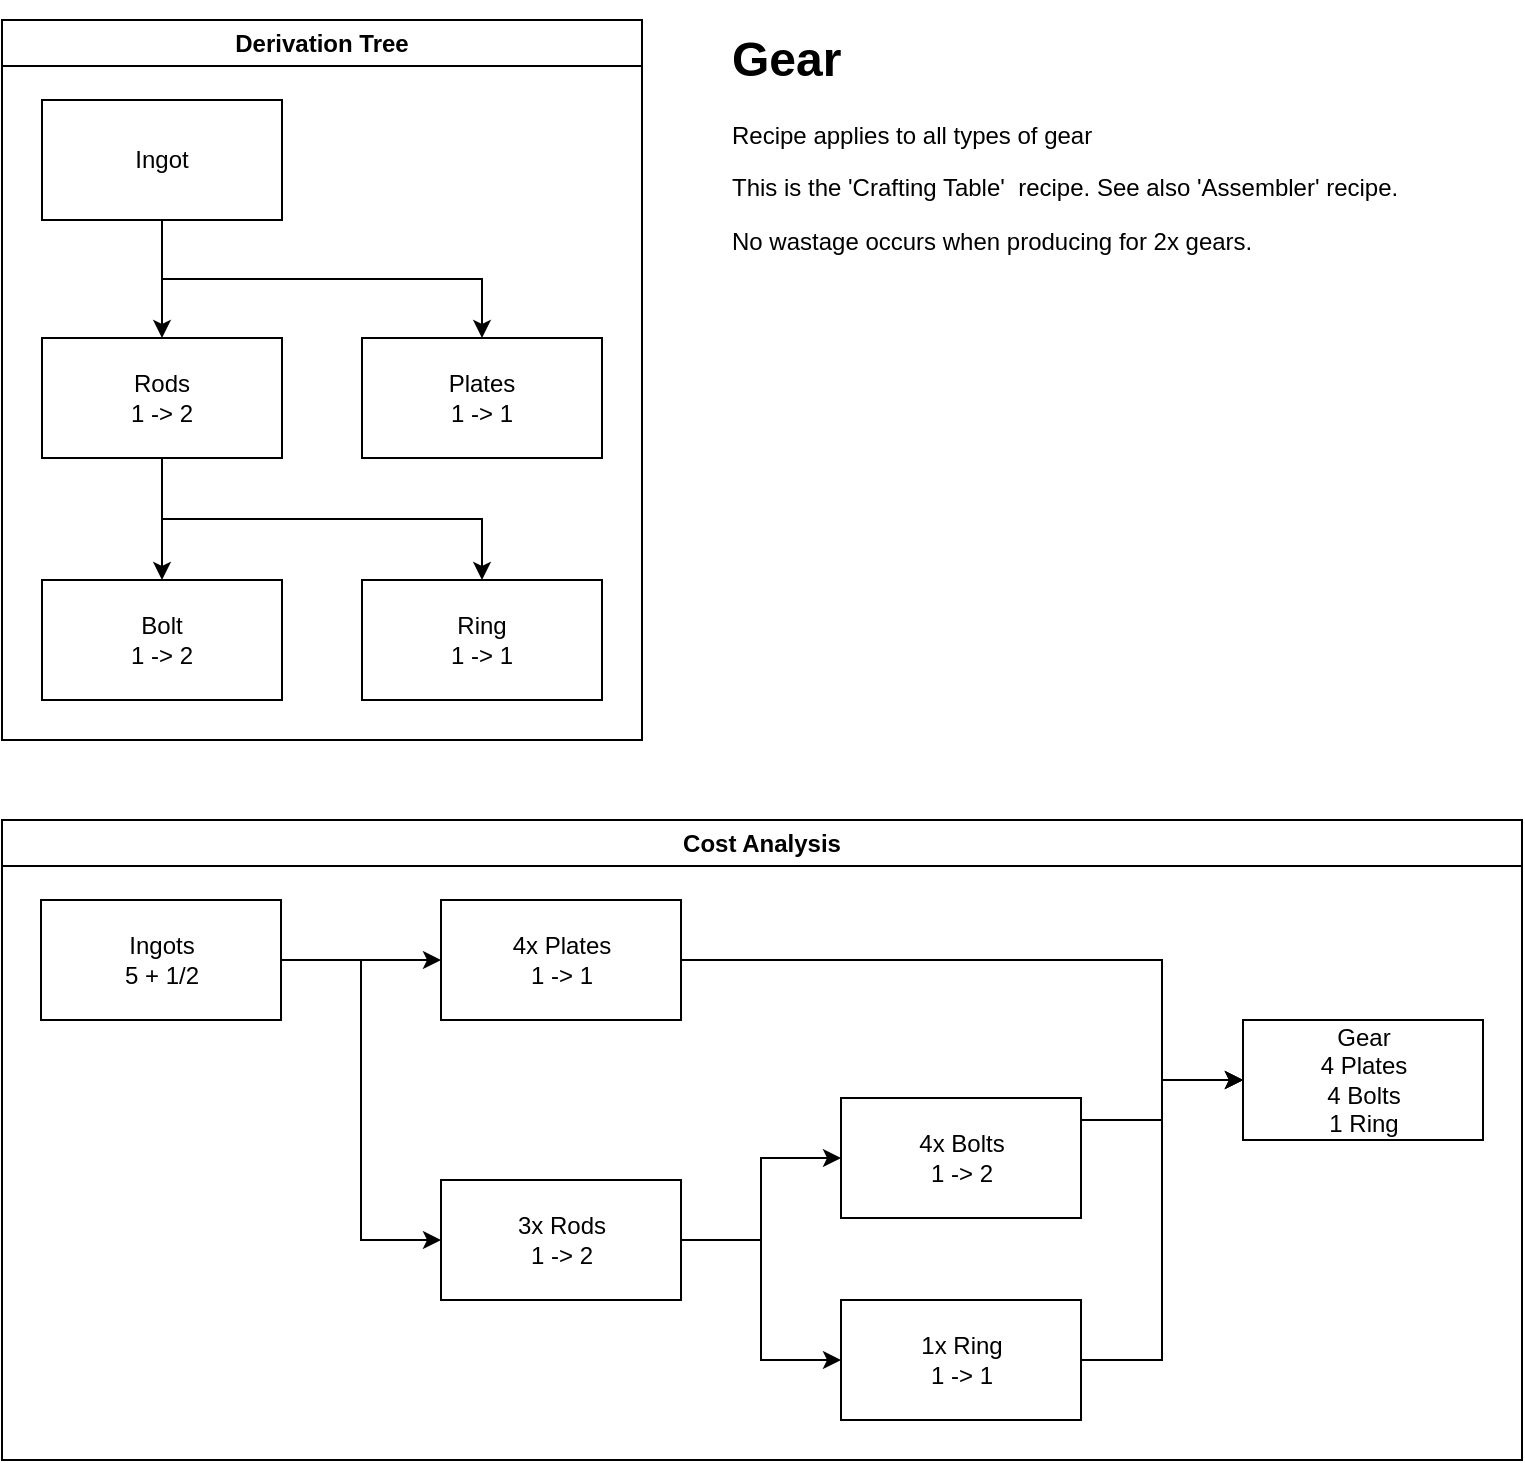 <mxfile version="21.7.2" type="github">
  <diagram name="Page-1" id="-UVIQ4PTBxCNPtDLkRe3">
    <mxGraphModel dx="1014" dy="686" grid="1" gridSize="10" guides="1" tooltips="1" connect="1" arrows="1" fold="1" page="1" pageScale="1" pageWidth="827" pageHeight="1169" math="0" shadow="0">
      <root>
        <mxCell id="0" />
        <mxCell id="1" parent="0" />
        <mxCell id="x_oB6qF-d_X3gyFjePWf-25" value="Derivation Tree" style="swimlane;whiteSpace=wrap;html=1;" vertex="1" parent="1">
          <mxGeometry x="40" y="40" width="320" height="360" as="geometry" />
        </mxCell>
        <mxCell id="x_oB6qF-d_X3gyFjePWf-28" value="Ingot" style="rounded=0;whiteSpace=wrap;html=1;" vertex="1" parent="x_oB6qF-d_X3gyFjePWf-25">
          <mxGeometry x="20" y="40" width="120" height="60" as="geometry" />
        </mxCell>
        <mxCell id="x_oB6qF-d_X3gyFjePWf-32" value="&lt;div&gt;Rods&lt;/div&gt;&lt;div&gt;1 -&amp;gt; 2&lt;br&gt;&lt;/div&gt;" style="rounded=0;whiteSpace=wrap;html=1;" vertex="1" parent="x_oB6qF-d_X3gyFjePWf-25">
          <mxGeometry x="20" y="159" width="120" height="60" as="geometry" />
        </mxCell>
        <mxCell id="x_oB6qF-d_X3gyFjePWf-26" style="edgeStyle=orthogonalEdgeStyle;rounded=0;orthogonalLoop=1;jettySize=auto;html=1;exitX=0.5;exitY=1;exitDx=0;exitDy=0;" edge="1" parent="x_oB6qF-d_X3gyFjePWf-25" source="x_oB6qF-d_X3gyFjePWf-28" target="x_oB6qF-d_X3gyFjePWf-32">
          <mxGeometry relative="1" as="geometry" />
        </mxCell>
        <mxCell id="x_oB6qF-d_X3gyFjePWf-29" value="&lt;div&gt;Plates&lt;/div&gt;&lt;div&gt;1 -&amp;gt; 1&lt;br&gt;&lt;/div&gt;" style="rounded=0;whiteSpace=wrap;html=1;" vertex="1" parent="x_oB6qF-d_X3gyFjePWf-25">
          <mxGeometry x="180" y="159" width="120" height="60" as="geometry" />
        </mxCell>
        <mxCell id="x_oB6qF-d_X3gyFjePWf-27" style="edgeStyle=orthogonalEdgeStyle;rounded=0;orthogonalLoop=1;jettySize=auto;html=1;exitX=0.5;exitY=1;exitDx=0;exitDy=0;entryX=0.5;entryY=0;entryDx=0;entryDy=0;" edge="1" parent="x_oB6qF-d_X3gyFjePWf-25" source="x_oB6qF-d_X3gyFjePWf-28" target="x_oB6qF-d_X3gyFjePWf-29">
          <mxGeometry relative="1" as="geometry" />
        </mxCell>
        <mxCell id="x_oB6qF-d_X3gyFjePWf-33" value="&lt;div&gt;Bolt&lt;/div&gt;&lt;div&gt;1 -&amp;gt; 2&lt;br&gt;&lt;/div&gt;" style="rounded=0;whiteSpace=wrap;html=1;" vertex="1" parent="x_oB6qF-d_X3gyFjePWf-25">
          <mxGeometry x="20" y="280" width="120" height="60" as="geometry" />
        </mxCell>
        <mxCell id="x_oB6qF-d_X3gyFjePWf-30" style="edgeStyle=orthogonalEdgeStyle;rounded=0;orthogonalLoop=1;jettySize=auto;html=1;exitX=0.5;exitY=1;exitDx=0;exitDy=0;entryX=0.5;entryY=0;entryDx=0;entryDy=0;" edge="1" parent="x_oB6qF-d_X3gyFjePWf-25" source="x_oB6qF-d_X3gyFjePWf-32" target="x_oB6qF-d_X3gyFjePWf-33">
          <mxGeometry relative="1" as="geometry" />
        </mxCell>
        <mxCell id="x_oB6qF-d_X3gyFjePWf-34" value="&lt;div&gt;Ring&lt;/div&gt;&lt;div&gt;1 -&amp;gt; 1&lt;br&gt;&lt;/div&gt;" style="rounded=0;whiteSpace=wrap;html=1;" vertex="1" parent="x_oB6qF-d_X3gyFjePWf-25">
          <mxGeometry x="180" y="280" width="120" height="60" as="geometry" />
        </mxCell>
        <mxCell id="x_oB6qF-d_X3gyFjePWf-31" style="edgeStyle=orthogonalEdgeStyle;rounded=0;orthogonalLoop=1;jettySize=auto;html=1;exitX=0.5;exitY=1;exitDx=0;exitDy=0;entryX=0.5;entryY=0;entryDx=0;entryDy=0;" edge="1" parent="x_oB6qF-d_X3gyFjePWf-25" source="x_oB6qF-d_X3gyFjePWf-32" target="x_oB6qF-d_X3gyFjePWf-34">
          <mxGeometry relative="1" as="geometry" />
        </mxCell>
        <mxCell id="x_oB6qF-d_X3gyFjePWf-36" value="&lt;div&gt;Cost Analysis&lt;/div&gt;" style="swimlane;whiteSpace=wrap;html=1;" vertex="1" parent="1">
          <mxGeometry x="40" y="440" width="760" height="320" as="geometry" />
        </mxCell>
        <mxCell id="x_oB6qF-d_X3gyFjePWf-37" value="&lt;div&gt;Gear&lt;/div&gt;&lt;div&gt;4 Plates&lt;/div&gt;&lt;div&gt;4 Bolts&lt;/div&gt;&lt;div&gt;1 Ring&lt;br&gt;&lt;/div&gt;" style="rounded=0;whiteSpace=wrap;html=1;" vertex="1" parent="x_oB6qF-d_X3gyFjePWf-36">
          <mxGeometry x="620.5" y="100" width="120" height="60" as="geometry" />
        </mxCell>
        <mxCell id="x_oB6qF-d_X3gyFjePWf-38" style="edgeStyle=orthogonalEdgeStyle;rounded=0;orthogonalLoop=1;jettySize=auto;html=1;exitX=1;exitY=0.5;exitDx=0;exitDy=0;entryX=0;entryY=0.5;entryDx=0;entryDy=0;" edge="1" parent="x_oB6qF-d_X3gyFjePWf-36" source="x_oB6qF-d_X3gyFjePWf-39" target="x_oB6qF-d_X3gyFjePWf-37">
          <mxGeometry relative="1" as="geometry">
            <Array as="points">
              <mxPoint x="580" y="70" />
              <mxPoint x="580" y="130" />
            </Array>
          </mxGeometry>
        </mxCell>
        <mxCell id="x_oB6qF-d_X3gyFjePWf-39" value="&lt;div&gt;4x Plates&lt;/div&gt;&lt;div&gt;1 -&amp;gt; 1&lt;br&gt;&lt;/div&gt;" style="rounded=0;whiteSpace=wrap;html=1;" vertex="1" parent="x_oB6qF-d_X3gyFjePWf-36">
          <mxGeometry x="219.5" y="40" width="120" height="60" as="geometry" />
        </mxCell>
        <mxCell id="x_oB6qF-d_X3gyFjePWf-40" style="edgeStyle=orthogonalEdgeStyle;rounded=0;orthogonalLoop=1;jettySize=auto;html=1;exitX=1;exitY=0.5;exitDx=0;exitDy=0;" edge="1" parent="x_oB6qF-d_X3gyFjePWf-36" source="x_oB6qF-d_X3gyFjePWf-42" target="x_oB6qF-d_X3gyFjePWf-39">
          <mxGeometry relative="1" as="geometry" />
        </mxCell>
        <mxCell id="x_oB6qF-d_X3gyFjePWf-42" value="&lt;div&gt;Ingots&lt;/div&gt;5 + 1/2" style="rounded=0;whiteSpace=wrap;html=1;" vertex="1" parent="x_oB6qF-d_X3gyFjePWf-36">
          <mxGeometry x="19.5" y="40" width="120" height="60" as="geometry" />
        </mxCell>
        <mxCell id="x_oB6qF-d_X3gyFjePWf-43" style="edgeStyle=orthogonalEdgeStyle;rounded=0;orthogonalLoop=1;jettySize=auto;html=1;exitX=1;exitY=0.5;exitDx=0;exitDy=0;entryX=0;entryY=0.5;entryDx=0;entryDy=0;" edge="1" parent="x_oB6qF-d_X3gyFjePWf-36" source="x_oB6qF-d_X3gyFjePWf-44" target="x_oB6qF-d_X3gyFjePWf-37">
          <mxGeometry relative="1" as="geometry">
            <Array as="points">
              <mxPoint x="540" y="150" />
              <mxPoint x="580" y="150" />
              <mxPoint x="580" y="130" />
            </Array>
          </mxGeometry>
        </mxCell>
        <mxCell id="x_oB6qF-d_X3gyFjePWf-44" value="&lt;div&gt;4x Bolts&lt;/div&gt;&lt;div&gt;1 -&amp;gt; 2&lt;br&gt;&lt;/div&gt;" style="rounded=0;whiteSpace=wrap;html=1;" vertex="1" parent="x_oB6qF-d_X3gyFjePWf-36">
          <mxGeometry x="419.5" y="139" width="120" height="60" as="geometry" />
        </mxCell>
        <mxCell id="x_oB6qF-d_X3gyFjePWf-45" style="edgeStyle=orthogonalEdgeStyle;rounded=0;orthogonalLoop=1;jettySize=auto;html=1;exitX=1;exitY=0.5;exitDx=0;exitDy=0;entryX=0;entryY=0.5;entryDx=0;entryDy=0;" edge="1" parent="x_oB6qF-d_X3gyFjePWf-36" source="x_oB6qF-d_X3gyFjePWf-46" target="x_oB6qF-d_X3gyFjePWf-37">
          <mxGeometry relative="1" as="geometry">
            <Array as="points">
              <mxPoint x="580" y="270" />
              <mxPoint x="580" y="130" />
            </Array>
          </mxGeometry>
        </mxCell>
        <mxCell id="x_oB6qF-d_X3gyFjePWf-46" value="&lt;div&gt;1x Ring&lt;/div&gt;&lt;div&gt;1 -&amp;gt; 1&lt;br&gt;&lt;/div&gt;" style="rounded=0;whiteSpace=wrap;html=1;" vertex="1" parent="x_oB6qF-d_X3gyFjePWf-36">
          <mxGeometry x="419.5" y="240" width="120" height="60" as="geometry" />
        </mxCell>
        <mxCell id="x_oB6qF-d_X3gyFjePWf-47" style="edgeStyle=orthogonalEdgeStyle;rounded=0;orthogonalLoop=1;jettySize=auto;html=1;exitX=1;exitY=0.5;exitDx=0;exitDy=0;entryX=0;entryY=0.5;entryDx=0;entryDy=0;" edge="1" parent="x_oB6qF-d_X3gyFjePWf-36" source="x_oB6qF-d_X3gyFjePWf-49" target="x_oB6qF-d_X3gyFjePWf-44">
          <mxGeometry relative="1" as="geometry" />
        </mxCell>
        <mxCell id="x_oB6qF-d_X3gyFjePWf-48" style="edgeStyle=orthogonalEdgeStyle;rounded=0;orthogonalLoop=1;jettySize=auto;html=1;exitX=1;exitY=0.5;exitDx=0;exitDy=0;entryX=0;entryY=0.5;entryDx=0;entryDy=0;" edge="1" parent="x_oB6qF-d_X3gyFjePWf-36" source="x_oB6qF-d_X3gyFjePWf-49" target="x_oB6qF-d_X3gyFjePWf-46">
          <mxGeometry relative="1" as="geometry" />
        </mxCell>
        <mxCell id="x_oB6qF-d_X3gyFjePWf-49" value="&lt;div&gt;3x Rods&lt;/div&gt;&lt;div&gt;1 -&amp;gt; 2&lt;br&gt;&lt;/div&gt;" style="rounded=0;whiteSpace=wrap;html=1;" vertex="1" parent="x_oB6qF-d_X3gyFjePWf-36">
          <mxGeometry x="219.5" y="180" width="120" height="60" as="geometry" />
        </mxCell>
        <mxCell id="x_oB6qF-d_X3gyFjePWf-41" style="edgeStyle=orthogonalEdgeStyle;rounded=0;orthogonalLoop=1;jettySize=auto;html=1;exitX=1;exitY=0.5;exitDx=0;exitDy=0;entryX=0;entryY=0.5;entryDx=0;entryDy=0;" edge="1" parent="x_oB6qF-d_X3gyFjePWf-36" source="x_oB6qF-d_X3gyFjePWf-42" target="x_oB6qF-d_X3gyFjePWf-49">
          <mxGeometry relative="1" as="geometry" />
        </mxCell>
        <mxCell id="x_oB6qF-d_X3gyFjePWf-50" value="&lt;h1&gt;Gear&lt;/h1&gt;&lt;p&gt;Recipe applies to all types of gear&lt;/p&gt;&lt;p&gt;This is the &#39;Crafting Table&#39;&amp;nbsp; recipe. See also &#39;Assembler&#39; recipe.&lt;/p&gt;&lt;p&gt;No wastage occurs when producing for 2x gears.&lt;br&gt;&lt;/p&gt;" style="text;html=1;strokeColor=none;fillColor=none;spacing=5;spacingTop=-20;whiteSpace=wrap;overflow=hidden;rounded=0;" vertex="1" parent="1">
          <mxGeometry x="400" y="40" width="400" height="120" as="geometry" />
        </mxCell>
      </root>
    </mxGraphModel>
  </diagram>
</mxfile>
